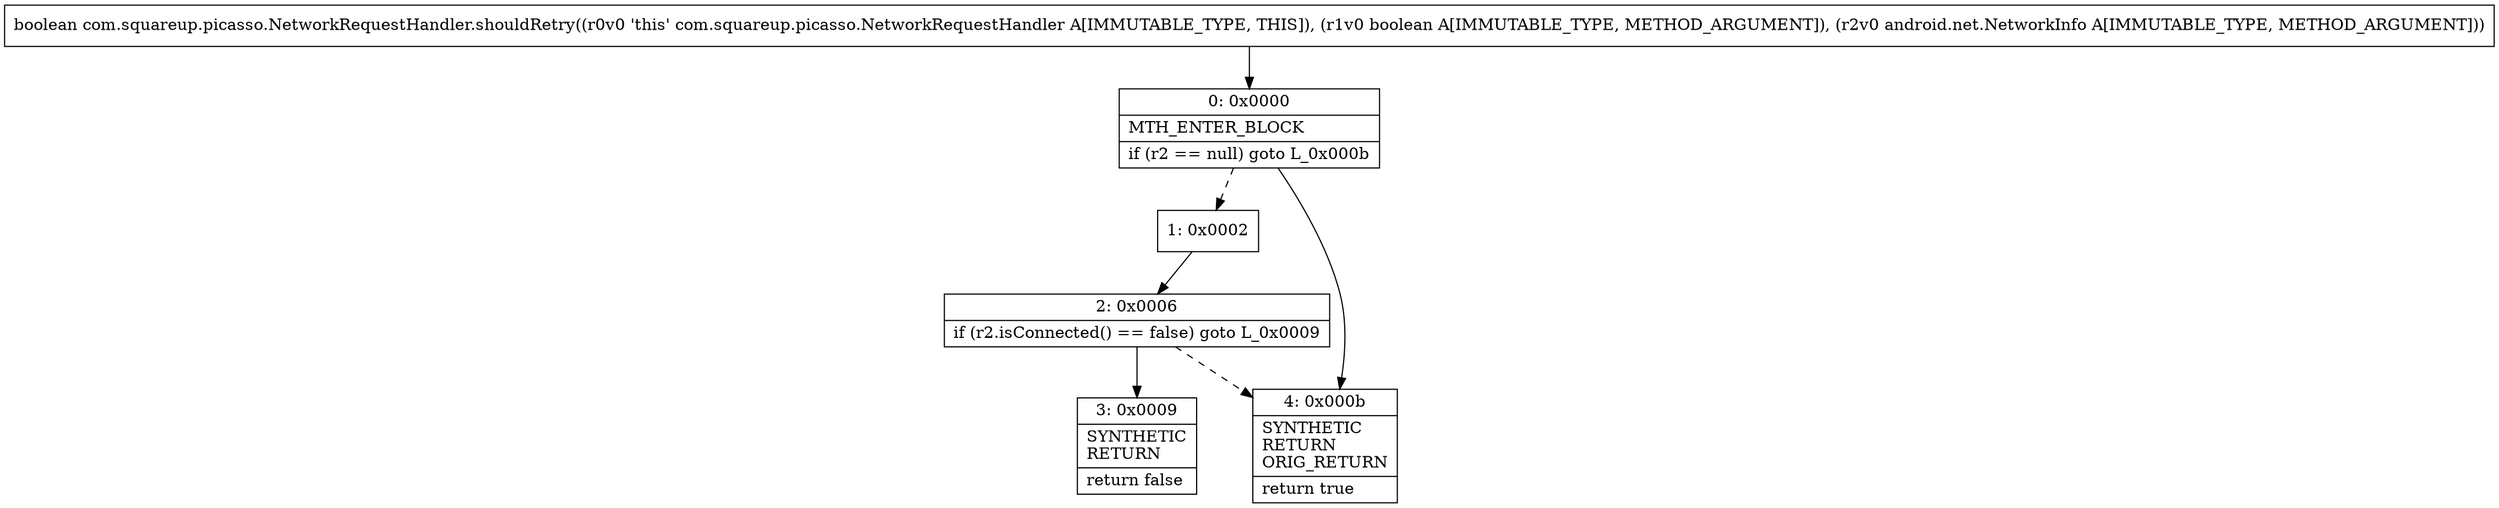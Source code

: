 digraph "CFG forcom.squareup.picasso.NetworkRequestHandler.shouldRetry(ZLandroid\/net\/NetworkInfo;)Z" {
Node_0 [shape=record,label="{0\:\ 0x0000|MTH_ENTER_BLOCK\l|if (r2 == null) goto L_0x000b\l}"];
Node_1 [shape=record,label="{1\:\ 0x0002}"];
Node_2 [shape=record,label="{2\:\ 0x0006|if (r2.isConnected() == false) goto L_0x0009\l}"];
Node_3 [shape=record,label="{3\:\ 0x0009|SYNTHETIC\lRETURN\l|return false\l}"];
Node_4 [shape=record,label="{4\:\ 0x000b|SYNTHETIC\lRETURN\lORIG_RETURN\l|return true\l}"];
MethodNode[shape=record,label="{boolean com.squareup.picasso.NetworkRequestHandler.shouldRetry((r0v0 'this' com.squareup.picasso.NetworkRequestHandler A[IMMUTABLE_TYPE, THIS]), (r1v0 boolean A[IMMUTABLE_TYPE, METHOD_ARGUMENT]), (r2v0 android.net.NetworkInfo A[IMMUTABLE_TYPE, METHOD_ARGUMENT])) }"];
MethodNode -> Node_0;
Node_0 -> Node_1[style=dashed];
Node_0 -> Node_4;
Node_1 -> Node_2;
Node_2 -> Node_3;
Node_2 -> Node_4[style=dashed];
}

